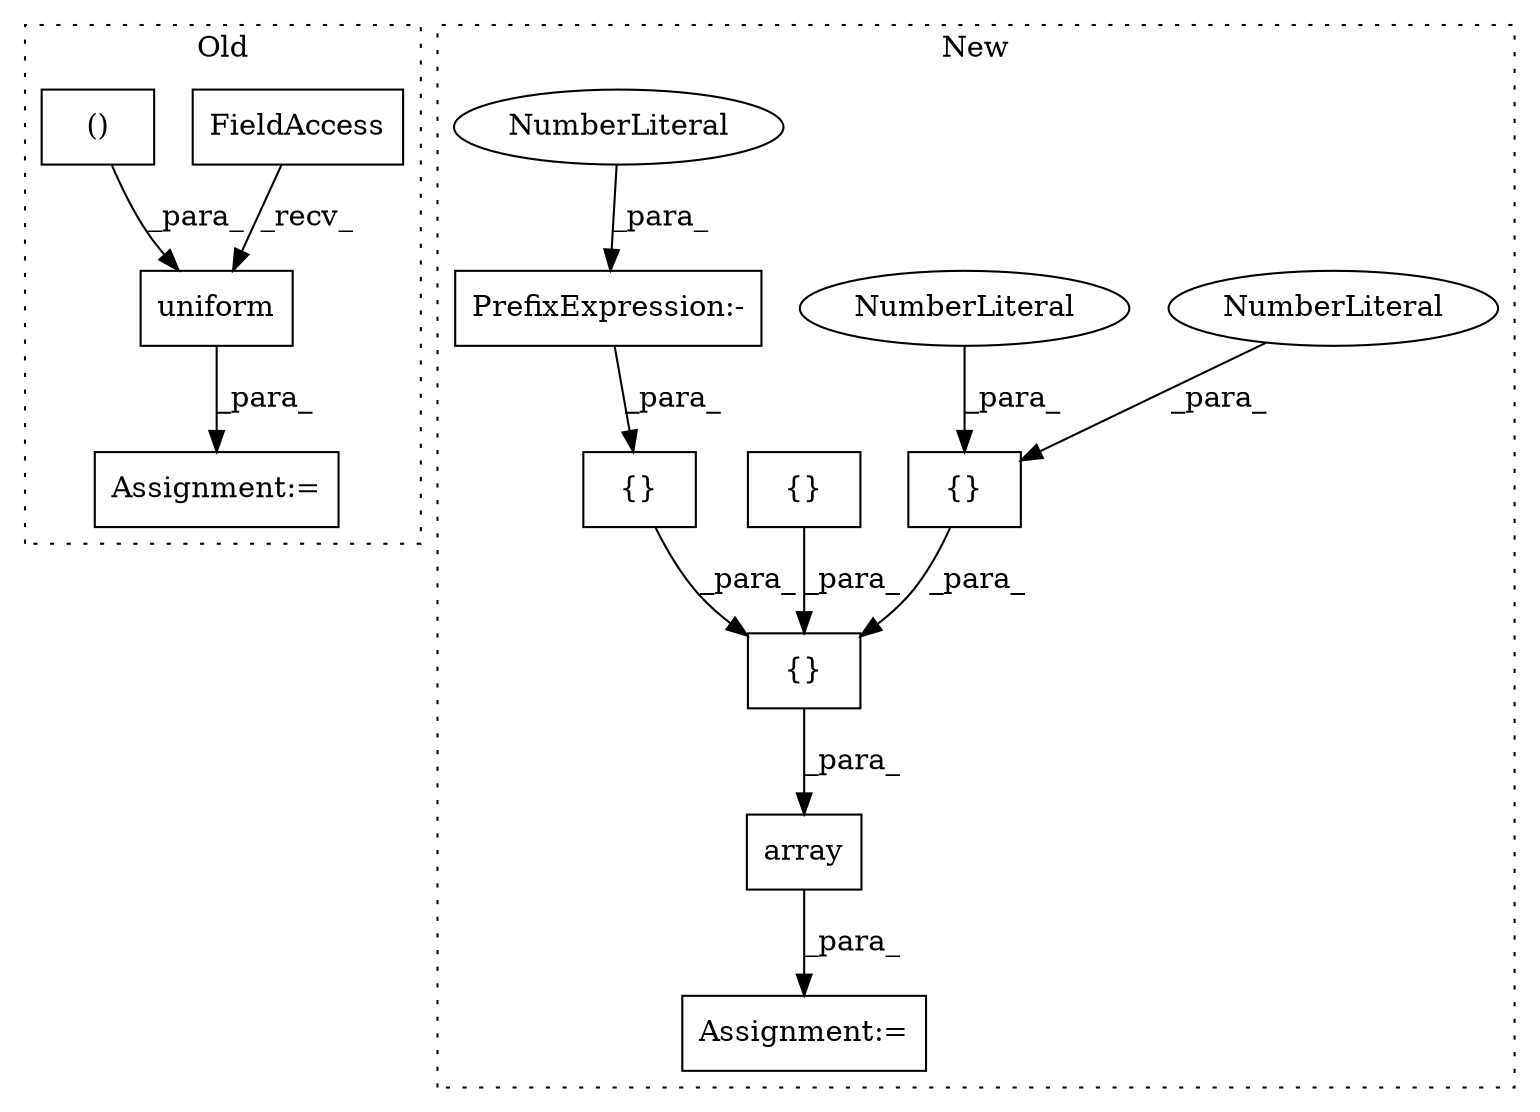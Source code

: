 digraph G {
subgraph cluster0 {
1 [label="uniform" a="32" s="4864,4899" l="8,2" shape="box"];
3 [label="Assignment:=" a="7" s="4850" l="1" shape="box"];
4 [label="FieldAccess" a="22" s="4851" l="12" shape="box"];
7 [label="()" a="106" s="4884" l="15" shape="box"];
label = "Old";
style="dotted";
}
subgraph cluster1 {
2 [label="{}" a="4" s="5229,5247" l="1,1" shape="box"];
5 [label="Assignment:=" a="7" s="5172" l="1" shape="box"];
6 [label="{}" a="4" s="5249,5270" l="1,1" shape="box"];
8 [label="NumberLiteral" a="34" s="5242" l="2" shape="ellipse"];
9 [label="NumberLiteral" a="34" s="5245" l="2" shape="ellipse"];
10 [label="{}" a="4" s="5272,5288" l="1,1" shape="box"];
11 [label="array" a="32" s="5179,5290" l="6,1" shape="box"];
12 [label="{}" a="4" s="5228,5289" l="1,1" shape="box"];
13 [label="PrefixExpression:-" a="38" s="5267" l="1" shape="box"];
14 [label="NumberLiteral" a="34" s="5268" l="2" shape="ellipse"];
label = "New";
style="dotted";
}
1 -> 3 [label="_para_"];
2 -> 12 [label="_para_"];
4 -> 1 [label="_recv_"];
6 -> 12 [label="_para_"];
7 -> 1 [label="_para_"];
8 -> 2 [label="_para_"];
9 -> 2 [label="_para_"];
10 -> 12 [label="_para_"];
11 -> 5 [label="_para_"];
12 -> 11 [label="_para_"];
13 -> 6 [label="_para_"];
14 -> 13 [label="_para_"];
}